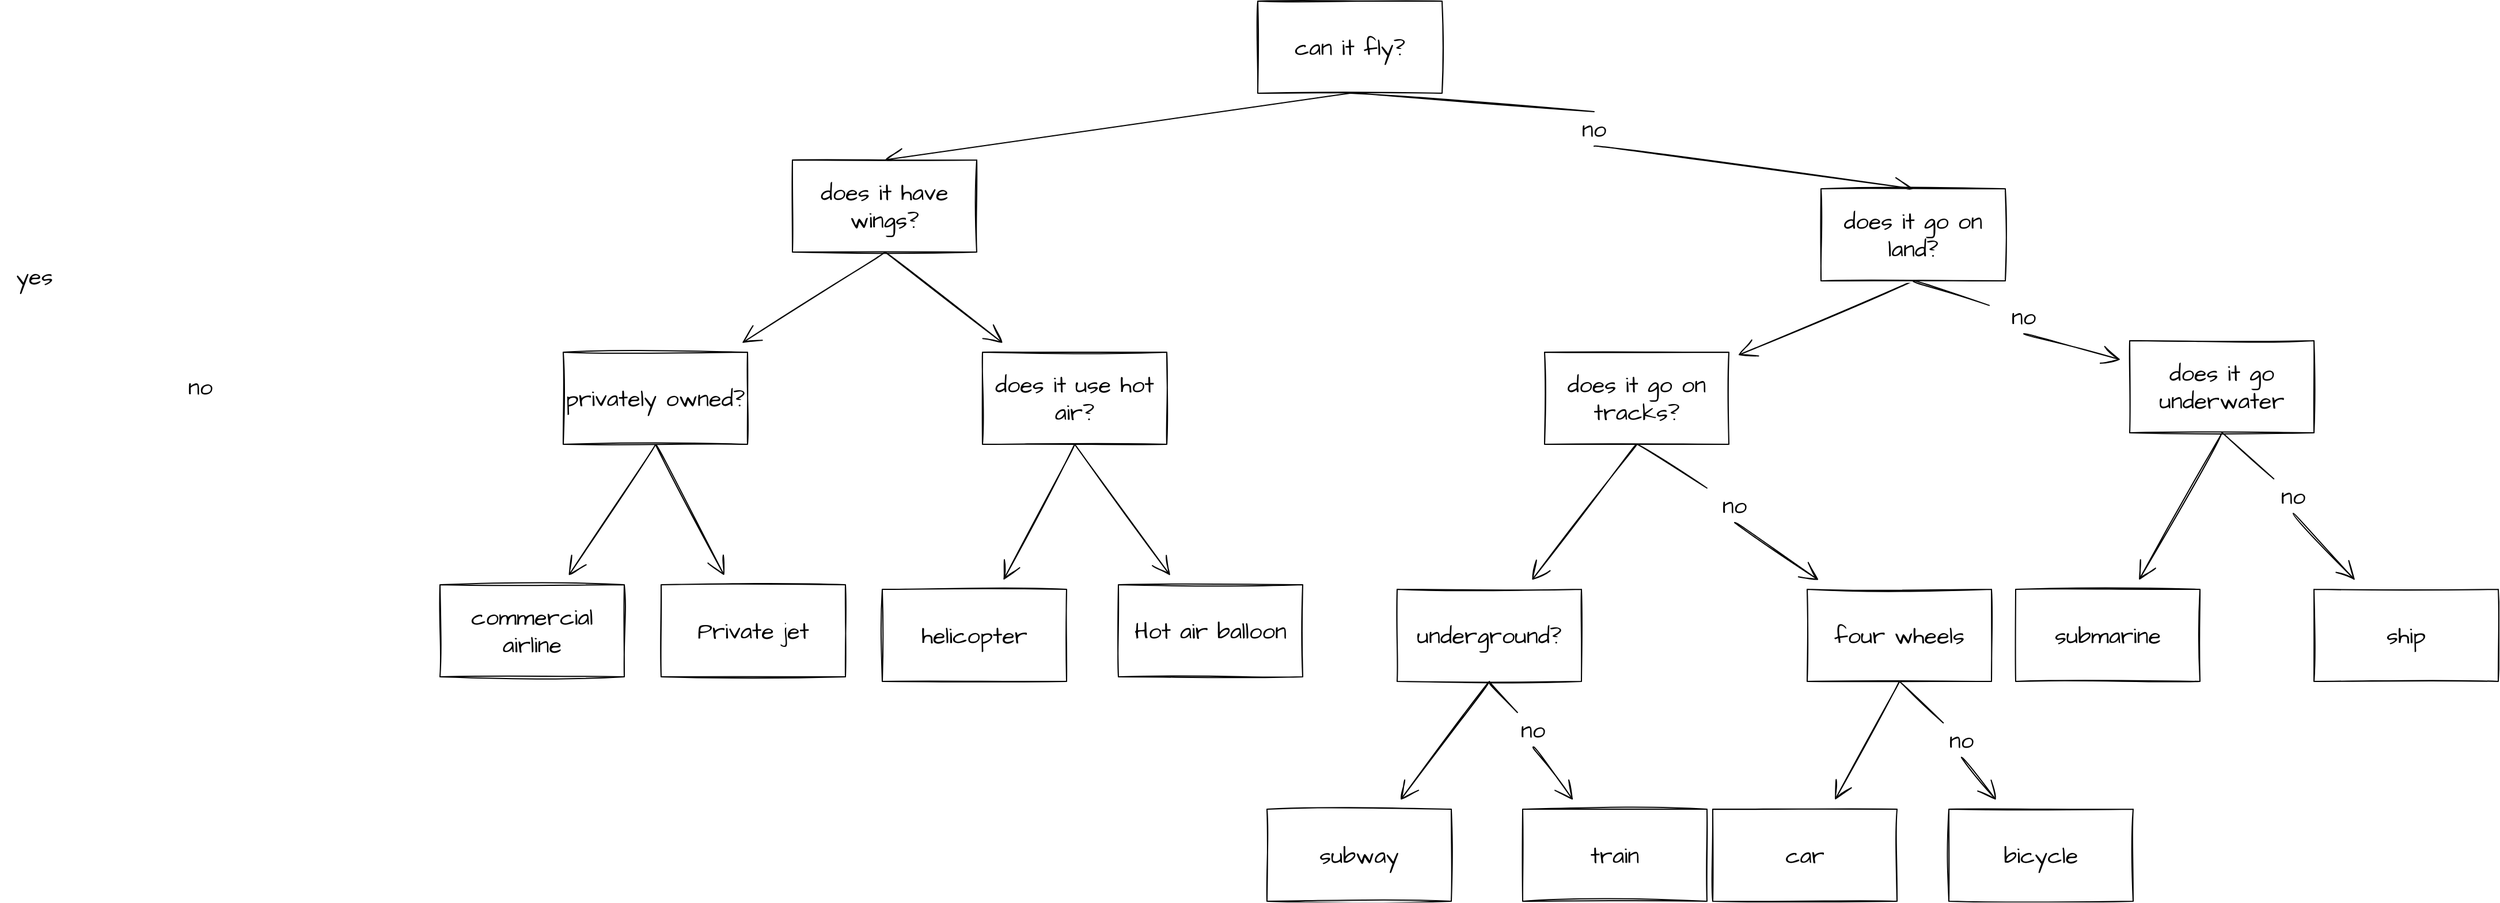 <mxfile version="15.8.8" type="github">
  <diagram id="iREnr2Feo6eBo5T5eVt-" name="Page-1">
    <mxGraphModel dx="3307" dy="1048" grid="0" gridSize="10" guides="1" tooltips="1" connect="1" arrows="1" fold="1" page="0" pageScale="1" pageWidth="850" pageHeight="1100" math="0" shadow="0">
      <root>
        <mxCell id="0" />
        <mxCell id="1" parent="0" />
        <mxCell id="FUgHKyWx6sdROd2DMv94-9" style="edgeStyle=none;curved=1;rounded=0;sketch=1;hachureGap=4;orthogonalLoop=1;jettySize=auto;html=1;exitX=0.5;exitY=1;exitDx=0;exitDy=0;entryX=0.5;entryY=0;entryDx=0;entryDy=0;fontFamily=Architects Daughter;fontSource=https%3A%2F%2Ffonts.googleapis.com%2Fcss%3Ffamily%3DArchitects%2BDaughter;fontSize=16;endArrow=open;startSize=14;endSize=14;targetPerimeterSpacing=8;startArrow=none;" edge="1" parent="1" source="FUgHKyWx6sdROd2DMv94-51" target="FUgHKyWx6sdROd2DMv94-2">
          <mxGeometry relative="1" as="geometry" />
        </mxCell>
        <mxCell id="FUgHKyWx6sdROd2DMv94-10" style="edgeStyle=none;curved=1;rounded=0;sketch=1;hachureGap=4;orthogonalLoop=1;jettySize=auto;html=1;exitX=0.5;exitY=1;exitDx=0;exitDy=0;entryX=0.5;entryY=0;entryDx=0;entryDy=0;fontFamily=Architects Daughter;fontSource=https%3A%2F%2Ffonts.googleapis.com%2Fcss%3Ffamily%3DArchitects%2BDaughter;fontSize=16;endArrow=open;startSize=14;endSize=14;sourcePerimeterSpacing=8;targetPerimeterSpacing=8;" edge="1" parent="1" source="FUgHKyWx6sdROd2DMv94-1" target="FUgHKyWx6sdROd2DMv94-3">
          <mxGeometry relative="1" as="geometry" />
        </mxCell>
        <mxCell id="FUgHKyWx6sdROd2DMv94-1" value="can it fly?" style="rounded=0;whiteSpace=wrap;html=1;sketch=1;hachureGap=4;fontFamily=Architects Daughter;fontSource=https%3A%2F%2Ffonts.googleapis.com%2Fcss%3Ffamily%3DArchitects%2BDaughter;fontSize=20;" vertex="1" parent="1">
          <mxGeometry x="120" y="2" width="160" height="80" as="geometry" />
        </mxCell>
        <mxCell id="FUgHKyWx6sdROd2DMv94-24" style="edgeStyle=none;curved=1;rounded=0;sketch=1;hachureGap=4;orthogonalLoop=1;jettySize=auto;html=1;exitX=0.5;exitY=1;exitDx=0;exitDy=0;fontFamily=Architects Daughter;fontSource=https%3A%2F%2Ffonts.googleapis.com%2Fcss%3Ffamily%3DArchitects%2BDaughter;fontSize=16;endArrow=open;startSize=14;endSize=14;targetPerimeterSpacing=8;startArrow=none;" edge="1" parent="1" source="FUgHKyWx6sdROd2DMv94-52" target="FUgHKyWx6sdROd2DMv94-23">
          <mxGeometry relative="1" as="geometry" />
        </mxCell>
        <mxCell id="FUgHKyWx6sdROd2DMv94-30" style="edgeStyle=none;curved=1;rounded=0;sketch=1;hachureGap=4;orthogonalLoop=1;jettySize=auto;html=1;exitX=0.5;exitY=1;exitDx=0;exitDy=0;fontFamily=Architects Daughter;fontSource=https%3A%2F%2Ffonts.googleapis.com%2Fcss%3Ffamily%3DArchitects%2BDaughter;fontSize=16;endArrow=open;startSize=14;endSize=14;sourcePerimeterSpacing=8;targetPerimeterSpacing=8;" edge="1" parent="1" source="FUgHKyWx6sdROd2DMv94-2" target="FUgHKyWx6sdROd2DMv94-29">
          <mxGeometry relative="1" as="geometry" />
        </mxCell>
        <mxCell id="FUgHKyWx6sdROd2DMv94-2" value="does it go on land?" style="rounded=0;whiteSpace=wrap;html=1;sketch=1;hachureGap=4;fontFamily=Architects Daughter;fontSource=https%3A%2F%2Ffonts.googleapis.com%2Fcss%3Ffamily%3DArchitects%2BDaughter;fontSize=20;" vertex="1" parent="1">
          <mxGeometry x="609" y="165" width="160" height="80" as="geometry" />
        </mxCell>
        <mxCell id="FUgHKyWx6sdROd2DMv94-12" style="edgeStyle=none;curved=1;rounded=0;sketch=1;hachureGap=4;orthogonalLoop=1;jettySize=auto;html=1;exitX=0.5;exitY=1;exitDx=0;exitDy=0;fontFamily=Architects Daughter;fontSource=https%3A%2F%2Ffonts.googleapis.com%2Fcss%3Ffamily%3DArchitects%2BDaughter;fontSize=16;endArrow=open;startSize=14;endSize=14;sourcePerimeterSpacing=8;targetPerimeterSpacing=8;" edge="1" parent="1" source="FUgHKyWx6sdROd2DMv94-3" target="FUgHKyWx6sdROd2DMv94-11">
          <mxGeometry relative="1" as="geometry" />
        </mxCell>
        <mxCell id="FUgHKyWx6sdROd2DMv94-18" style="edgeStyle=none;curved=1;rounded=0;sketch=1;hachureGap=4;orthogonalLoop=1;jettySize=auto;html=1;exitX=0.5;exitY=1;exitDx=0;exitDy=0;fontFamily=Architects Daughter;fontSource=https%3A%2F%2Ffonts.googleapis.com%2Fcss%3Ffamily%3DArchitects%2BDaughter;fontSize=16;endArrow=open;startSize=14;endSize=14;sourcePerimeterSpacing=8;targetPerimeterSpacing=8;" edge="1" parent="1" source="FUgHKyWx6sdROd2DMv94-3" target="FUgHKyWx6sdROd2DMv94-17">
          <mxGeometry relative="1" as="geometry" />
        </mxCell>
        <mxCell id="FUgHKyWx6sdROd2DMv94-3" value="does it have wings?" style="rounded=0;whiteSpace=wrap;html=1;sketch=1;hachureGap=4;fontFamily=Architects Daughter;fontSource=https%3A%2F%2Ffonts.googleapis.com%2Fcss%3Ffamily%3DArchitects%2BDaughter;fontSize=20;" vertex="1" parent="1">
          <mxGeometry x="-284" y="140" width="160" height="80" as="geometry" />
        </mxCell>
        <mxCell id="FUgHKyWx6sdROd2DMv94-14" style="edgeStyle=none;curved=1;rounded=0;sketch=1;hachureGap=4;orthogonalLoop=1;jettySize=auto;html=1;exitX=0.5;exitY=1;exitDx=0;exitDy=0;fontFamily=Architects Daughter;fontSource=https%3A%2F%2Ffonts.googleapis.com%2Fcss%3Ffamily%3DArchitects%2BDaughter;fontSize=16;endArrow=open;startSize=14;endSize=14;sourcePerimeterSpacing=8;targetPerimeterSpacing=8;" edge="1" parent="1" source="FUgHKyWx6sdROd2DMv94-11" target="FUgHKyWx6sdROd2DMv94-13">
          <mxGeometry relative="1" as="geometry" />
        </mxCell>
        <mxCell id="FUgHKyWx6sdROd2DMv94-16" style="edgeStyle=none;curved=1;rounded=0;sketch=1;hachureGap=4;orthogonalLoop=1;jettySize=auto;html=1;exitX=0.5;exitY=1;exitDx=0;exitDy=0;fontFamily=Architects Daughter;fontSource=https%3A%2F%2Ffonts.googleapis.com%2Fcss%3Ffamily%3DArchitects%2BDaughter;fontSize=16;endArrow=open;startSize=14;endSize=14;sourcePerimeterSpacing=8;targetPerimeterSpacing=8;" edge="1" parent="1" source="FUgHKyWx6sdROd2DMv94-11" target="FUgHKyWx6sdROd2DMv94-15">
          <mxGeometry relative="1" as="geometry" />
        </mxCell>
        <mxCell id="FUgHKyWx6sdROd2DMv94-11" value="does it use hot air?" style="rounded=0;whiteSpace=wrap;html=1;sketch=1;hachureGap=4;fontFamily=Architects Daughter;fontSource=https%3A%2F%2Ffonts.googleapis.com%2Fcss%3Ffamily%3DArchitects%2BDaughter;fontSize=20;" vertex="1" parent="1">
          <mxGeometry x="-119" y="307" width="160" height="80" as="geometry" />
        </mxCell>
        <mxCell id="FUgHKyWx6sdROd2DMv94-13" value="Hot air balloon" style="rounded=0;whiteSpace=wrap;html=1;sketch=1;hachureGap=4;fontFamily=Architects Daughter;fontSource=https%3A%2F%2Ffonts.googleapis.com%2Fcss%3Ffamily%3DArchitects%2BDaughter;fontSize=20;" vertex="1" parent="1">
          <mxGeometry x="-1" y="509" width="160" height="80" as="geometry" />
        </mxCell>
        <mxCell id="FUgHKyWx6sdROd2DMv94-15" value="helicopter" style="rounded=0;whiteSpace=wrap;html=1;sketch=1;hachureGap=4;fontFamily=Architects Daughter;fontSource=https%3A%2F%2Ffonts.googleapis.com%2Fcss%3Ffamily%3DArchitects%2BDaughter;fontSize=20;" vertex="1" parent="1">
          <mxGeometry x="-206" y="513" width="160" height="80" as="geometry" />
        </mxCell>
        <mxCell id="FUgHKyWx6sdROd2DMv94-20" style="edgeStyle=none;curved=1;rounded=0;sketch=1;hachureGap=4;orthogonalLoop=1;jettySize=auto;html=1;exitX=0.5;exitY=1;exitDx=0;exitDy=0;fontFamily=Architects Daughter;fontSource=https%3A%2F%2Ffonts.googleapis.com%2Fcss%3Ffamily%3DArchitects%2BDaughter;fontSize=16;endArrow=open;startSize=14;endSize=14;sourcePerimeterSpacing=8;targetPerimeterSpacing=8;" edge="1" parent="1" source="FUgHKyWx6sdROd2DMv94-17" target="FUgHKyWx6sdROd2DMv94-19">
          <mxGeometry relative="1" as="geometry" />
        </mxCell>
        <mxCell id="FUgHKyWx6sdROd2DMv94-22" style="edgeStyle=none;curved=1;rounded=0;sketch=1;hachureGap=4;orthogonalLoop=1;jettySize=auto;html=1;exitX=0.5;exitY=1;exitDx=0;exitDy=0;fontFamily=Architects Daughter;fontSource=https%3A%2F%2Ffonts.googleapis.com%2Fcss%3Ffamily%3DArchitects%2BDaughter;fontSize=16;endArrow=open;startSize=14;endSize=14;sourcePerimeterSpacing=8;targetPerimeterSpacing=8;" edge="1" parent="1" source="FUgHKyWx6sdROd2DMv94-17" target="FUgHKyWx6sdROd2DMv94-21">
          <mxGeometry relative="1" as="geometry" />
        </mxCell>
        <mxCell id="FUgHKyWx6sdROd2DMv94-17" value="privately owned?" style="rounded=0;whiteSpace=wrap;html=1;sketch=1;hachureGap=4;fontFamily=Architects Daughter;fontSource=https%3A%2F%2Ffonts.googleapis.com%2Fcss%3Ffamily%3DArchitects%2BDaughter;fontSize=20;" vertex="1" parent="1">
          <mxGeometry x="-483" y="307" width="160" height="80" as="geometry" />
        </mxCell>
        <mxCell id="FUgHKyWx6sdROd2DMv94-19" value="commercial airline" style="rounded=0;whiteSpace=wrap;html=1;sketch=1;hachureGap=4;fontFamily=Architects Daughter;fontSource=https%3A%2F%2Ffonts.googleapis.com%2Fcss%3Ffamily%3DArchitects%2BDaughter;fontSize=20;" vertex="1" parent="1">
          <mxGeometry x="-590" y="509" width="160" height="80" as="geometry" />
        </mxCell>
        <mxCell id="FUgHKyWx6sdROd2DMv94-21" value="Private jet" style="rounded=0;whiteSpace=wrap;html=1;sketch=1;hachureGap=4;fontFamily=Architects Daughter;fontSource=https%3A%2F%2Ffonts.googleapis.com%2Fcss%3Ffamily%3DArchitects%2BDaughter;fontSize=20;" vertex="1" parent="1">
          <mxGeometry x="-398" y="509" width="160" height="80" as="geometry" />
        </mxCell>
        <mxCell id="FUgHKyWx6sdROd2DMv94-26" style="edgeStyle=none;curved=1;rounded=0;sketch=1;hachureGap=4;orthogonalLoop=1;jettySize=auto;html=1;exitX=0.5;exitY=1;exitDx=0;exitDy=0;fontFamily=Architects Daughter;fontSource=https%3A%2F%2Ffonts.googleapis.com%2Fcss%3Ffamily%3DArchitects%2BDaughter;fontSize=16;endArrow=open;startSize=14;endSize=14;targetPerimeterSpacing=8;startArrow=none;" edge="1" parent="1" source="FUgHKyWx6sdROd2DMv94-53" target="FUgHKyWx6sdROd2DMv94-25">
          <mxGeometry relative="1" as="geometry" />
        </mxCell>
        <mxCell id="FUgHKyWx6sdROd2DMv94-28" style="edgeStyle=none;curved=1;rounded=0;sketch=1;hachureGap=4;orthogonalLoop=1;jettySize=auto;html=1;exitX=0.5;exitY=1;exitDx=0;exitDy=0;fontFamily=Architects Daughter;fontSource=https%3A%2F%2Ffonts.googleapis.com%2Fcss%3Ffamily%3DArchitects%2BDaughter;fontSize=16;endArrow=open;startSize=14;endSize=14;sourcePerimeterSpacing=8;targetPerimeterSpacing=8;" edge="1" parent="1" source="FUgHKyWx6sdROd2DMv94-23" target="FUgHKyWx6sdROd2DMv94-27">
          <mxGeometry relative="1" as="geometry" />
        </mxCell>
        <mxCell id="FUgHKyWx6sdROd2DMv94-23" value="does it go underwater" style="rounded=0;whiteSpace=wrap;html=1;sketch=1;hachureGap=4;fontFamily=Architects Daughter;fontSource=https%3A%2F%2Ffonts.googleapis.com%2Fcss%3Ffamily%3DArchitects%2BDaughter;fontSize=20;" vertex="1" parent="1">
          <mxGeometry x="877" y="297" width="160" height="80" as="geometry" />
        </mxCell>
        <mxCell id="FUgHKyWx6sdROd2DMv94-25" value="ship" style="rounded=0;whiteSpace=wrap;html=1;sketch=1;hachureGap=4;fontFamily=Architects Daughter;fontSource=https%3A%2F%2Ffonts.googleapis.com%2Fcss%3Ffamily%3DArchitects%2BDaughter;fontSize=20;" vertex="1" parent="1">
          <mxGeometry x="1037" y="513" width="160" height="80" as="geometry" />
        </mxCell>
        <mxCell id="FUgHKyWx6sdROd2DMv94-27" value="submarine" style="rounded=0;whiteSpace=wrap;html=1;sketch=1;hachureGap=4;fontFamily=Architects Daughter;fontSource=https%3A%2F%2Ffonts.googleapis.com%2Fcss%3Ffamily%3DArchitects%2BDaughter;fontSize=20;" vertex="1" parent="1">
          <mxGeometry x="778" y="513" width="160" height="80" as="geometry" />
        </mxCell>
        <mxCell id="FUgHKyWx6sdROd2DMv94-32" style="edgeStyle=none;curved=1;rounded=0;sketch=1;hachureGap=4;orthogonalLoop=1;jettySize=auto;html=1;exitX=0.5;exitY=1;exitDx=0;exitDy=0;fontFamily=Architects Daughter;fontSource=https%3A%2F%2Ffonts.googleapis.com%2Fcss%3Ffamily%3DArchitects%2BDaughter;fontSize=16;endArrow=open;startSize=14;endSize=14;sourcePerimeterSpacing=8;targetPerimeterSpacing=8;" edge="1" parent="1" source="FUgHKyWx6sdROd2DMv94-29" target="FUgHKyWx6sdROd2DMv94-31">
          <mxGeometry relative="1" as="geometry" />
        </mxCell>
        <mxCell id="FUgHKyWx6sdROd2DMv94-38" style="edgeStyle=none;curved=1;rounded=0;sketch=1;hachureGap=4;orthogonalLoop=1;jettySize=auto;html=1;exitX=0.5;exitY=1;exitDx=0;exitDy=0;fontFamily=Architects Daughter;fontSource=https%3A%2F%2Ffonts.googleapis.com%2Fcss%3Ffamily%3DArchitects%2BDaughter;fontSize=16;endArrow=open;startSize=14;endSize=14;targetPerimeterSpacing=8;startArrow=none;" edge="1" parent="1" source="FUgHKyWx6sdROd2DMv94-50" target="FUgHKyWx6sdROd2DMv94-37">
          <mxGeometry relative="1" as="geometry" />
        </mxCell>
        <mxCell id="FUgHKyWx6sdROd2DMv94-29" value="does it go on tracks?" style="rounded=0;whiteSpace=wrap;html=1;sketch=1;hachureGap=4;fontFamily=Architects Daughter;fontSource=https%3A%2F%2Ffonts.googleapis.com%2Fcss%3Ffamily%3DArchitects%2BDaughter;fontSize=20;" vertex="1" parent="1">
          <mxGeometry x="369" y="307" width="160" height="80" as="geometry" />
        </mxCell>
        <mxCell id="FUgHKyWx6sdROd2DMv94-34" style="edgeStyle=none;curved=1;rounded=0;sketch=1;hachureGap=4;orthogonalLoop=1;jettySize=auto;html=1;exitX=0.5;exitY=1;exitDx=0;exitDy=0;fontFamily=Architects Daughter;fontSource=https%3A%2F%2Ffonts.googleapis.com%2Fcss%3Ffamily%3DArchitects%2BDaughter;fontSize=16;endArrow=open;startSize=14;endSize=14;sourcePerimeterSpacing=8;targetPerimeterSpacing=8;" edge="1" parent="1" source="FUgHKyWx6sdROd2DMv94-31" target="FUgHKyWx6sdROd2DMv94-33">
          <mxGeometry relative="1" as="geometry" />
        </mxCell>
        <mxCell id="FUgHKyWx6sdROd2DMv94-36" style="edgeStyle=none;curved=1;rounded=0;sketch=1;hachureGap=4;orthogonalLoop=1;jettySize=auto;html=1;exitX=0.5;exitY=1;exitDx=0;exitDy=0;fontFamily=Architects Daughter;fontSource=https%3A%2F%2Ffonts.googleapis.com%2Fcss%3Ffamily%3DArchitects%2BDaughter;fontSize=16;endArrow=open;startSize=14;endSize=14;targetPerimeterSpacing=8;startArrow=none;" edge="1" parent="1" source="FUgHKyWx6sdROd2DMv94-54" target="FUgHKyWx6sdROd2DMv94-35">
          <mxGeometry relative="1" as="geometry" />
        </mxCell>
        <mxCell id="FUgHKyWx6sdROd2DMv94-31" value="underground?" style="rounded=0;whiteSpace=wrap;html=1;sketch=1;hachureGap=4;fontFamily=Architects Daughter;fontSource=https%3A%2F%2Ffonts.googleapis.com%2Fcss%3Ffamily%3DArchitects%2BDaughter;fontSize=20;" vertex="1" parent="1">
          <mxGeometry x="241" y="513" width="160" height="80" as="geometry" />
        </mxCell>
        <mxCell id="FUgHKyWx6sdROd2DMv94-33" value="subway" style="rounded=0;whiteSpace=wrap;html=1;sketch=1;hachureGap=4;fontFamily=Architects Daughter;fontSource=https%3A%2F%2Ffonts.googleapis.com%2Fcss%3Ffamily%3DArchitects%2BDaughter;fontSize=20;" vertex="1" parent="1">
          <mxGeometry x="128" y="704" width="160" height="80" as="geometry" />
        </mxCell>
        <mxCell id="FUgHKyWx6sdROd2DMv94-35" value="train" style="rounded=0;whiteSpace=wrap;html=1;sketch=1;hachureGap=4;fontFamily=Architects Daughter;fontSource=https%3A%2F%2Ffonts.googleapis.com%2Fcss%3Ffamily%3DArchitects%2BDaughter;fontSize=20;" vertex="1" parent="1">
          <mxGeometry x="350" y="704" width="160" height="80" as="geometry" />
        </mxCell>
        <mxCell id="FUgHKyWx6sdROd2DMv94-40" style="edgeStyle=none;curved=1;rounded=0;sketch=1;hachureGap=4;orthogonalLoop=1;jettySize=auto;html=1;exitX=0.5;exitY=1;exitDx=0;exitDy=0;fontFamily=Architects Daughter;fontSource=https%3A%2F%2Ffonts.googleapis.com%2Fcss%3Ffamily%3DArchitects%2BDaughter;fontSize=16;endArrow=open;startSize=14;endSize=14;sourcePerimeterSpacing=8;targetPerimeterSpacing=8;" edge="1" parent="1" source="FUgHKyWx6sdROd2DMv94-37" target="FUgHKyWx6sdROd2DMv94-39">
          <mxGeometry relative="1" as="geometry" />
        </mxCell>
        <mxCell id="FUgHKyWx6sdROd2DMv94-42" style="edgeStyle=none;curved=1;rounded=0;sketch=1;hachureGap=4;orthogonalLoop=1;jettySize=auto;html=1;exitX=0.5;exitY=1;exitDx=0;exitDy=0;fontFamily=Architects Daughter;fontSource=https%3A%2F%2Ffonts.googleapis.com%2Fcss%3Ffamily%3DArchitects%2BDaughter;fontSize=16;endArrow=open;startSize=14;endSize=14;targetPerimeterSpacing=8;startArrow=none;" edge="1" parent="1" source="FUgHKyWx6sdROd2DMv94-61" target="FUgHKyWx6sdROd2DMv94-41">
          <mxGeometry relative="1" as="geometry" />
        </mxCell>
        <mxCell id="FUgHKyWx6sdROd2DMv94-37" value="four wheels" style="rounded=0;whiteSpace=wrap;html=1;sketch=1;hachureGap=4;fontFamily=Architects Daughter;fontSource=https%3A%2F%2Ffonts.googleapis.com%2Fcss%3Ffamily%3DArchitects%2BDaughter;fontSize=20;" vertex="1" parent="1">
          <mxGeometry x="597" y="513" width="160" height="80" as="geometry" />
        </mxCell>
        <mxCell id="FUgHKyWx6sdROd2DMv94-39" value="car" style="rounded=0;whiteSpace=wrap;html=1;sketch=1;hachureGap=4;fontFamily=Architects Daughter;fontSource=https%3A%2F%2Ffonts.googleapis.com%2Fcss%3Ffamily%3DArchitects%2BDaughter;fontSize=20;" vertex="1" parent="1">
          <mxGeometry x="515" y="704" width="160" height="80" as="geometry" />
        </mxCell>
        <mxCell id="FUgHKyWx6sdROd2DMv94-41" value="bicycle" style="rounded=0;whiteSpace=wrap;html=1;sketch=1;hachureGap=4;fontFamily=Architects Daughter;fontSource=https%3A%2F%2Ffonts.googleapis.com%2Fcss%3Ffamily%3DArchitects%2BDaughter;fontSize=20;" vertex="1" parent="1">
          <mxGeometry x="720" y="704" width="160" height="80" as="geometry" />
        </mxCell>
        <mxCell id="FUgHKyWx6sdROd2DMv94-49" value="yes" style="text;strokeColor=none;fillColor=none;html=1;align=center;verticalAlign=middle;whiteSpace=wrap;rounded=0;sketch=1;hachureGap=4;fontFamily=Architects Daughter;fontSource=https%3A%2F%2Ffonts.googleapis.com%2Fcss%3Ffamily%3DArchitects%2BDaughter;fontSize=20;" vertex="1" parent="1">
          <mxGeometry x="-972" y="226" width="60" height="30" as="geometry" />
        </mxCell>
        <mxCell id="FUgHKyWx6sdROd2DMv94-51" value="no" style="text;strokeColor=none;fillColor=none;html=1;align=center;verticalAlign=middle;whiteSpace=wrap;rounded=0;sketch=1;hachureGap=4;fontFamily=Architects Daughter;fontSource=https://fonts.googleapis.com/css?family=Architects+Daughter;fontSize=20;" vertex="1" parent="1">
          <mxGeometry x="382" y="98" width="60" height="30" as="geometry" />
        </mxCell>
        <mxCell id="FUgHKyWx6sdROd2DMv94-55" value="" style="edgeStyle=none;curved=1;rounded=0;sketch=1;hachureGap=4;orthogonalLoop=1;jettySize=auto;html=1;exitX=0.5;exitY=1;exitDx=0;exitDy=0;entryX=0.5;entryY=0;entryDx=0;entryDy=0;fontFamily=Architects Daughter;fontSource=https%3A%2F%2Ffonts.googleapis.com%2Fcss%3Ffamily%3DArchitects%2BDaughter;fontSize=16;endArrow=none;startSize=14;endSize=14;sourcePerimeterSpacing=8;" edge="1" parent="1" source="FUgHKyWx6sdROd2DMv94-1" target="FUgHKyWx6sdROd2DMv94-51">
          <mxGeometry relative="1" as="geometry">
            <mxPoint x="200" y="300" as="sourcePoint" />
            <mxPoint x="-234" y="342" as="targetPoint" />
          </mxGeometry>
        </mxCell>
        <mxCell id="FUgHKyWx6sdROd2DMv94-52" value="no" style="text;strokeColor=none;fillColor=none;html=1;align=center;verticalAlign=middle;whiteSpace=wrap;rounded=0;sketch=1;hachureGap=4;fontFamily=Architects Daughter;fontSource=https://fonts.googleapis.com/css?family=Architects+Daughter;fontSize=20;" vertex="1" parent="1">
          <mxGeometry x="755" y="261" width="60" height="30" as="geometry" />
        </mxCell>
        <mxCell id="FUgHKyWx6sdROd2DMv94-56" value="" style="edgeStyle=none;curved=1;rounded=0;sketch=1;hachureGap=4;orthogonalLoop=1;jettySize=auto;html=1;exitX=0.5;exitY=1;exitDx=0;exitDy=0;fontFamily=Architects Daughter;fontSource=https%3A%2F%2Ffonts.googleapis.com%2Fcss%3Ffamily%3DArchitects%2BDaughter;fontSize=16;endArrow=none;startSize=14;endSize=14;sourcePerimeterSpacing=8;" edge="1" parent="1" source="FUgHKyWx6sdROd2DMv94-2" target="FUgHKyWx6sdROd2DMv94-52">
          <mxGeometry relative="1" as="geometry">
            <mxPoint x="676" y="434" as="sourcePoint" />
            <mxPoint x="538" y="485.292" as="targetPoint" />
          </mxGeometry>
        </mxCell>
        <mxCell id="FUgHKyWx6sdROd2DMv94-53" value="no" style="text;strokeColor=none;fillColor=none;html=1;align=center;verticalAlign=middle;whiteSpace=wrap;rounded=0;sketch=1;hachureGap=4;fontFamily=Architects Daughter;fontSource=https://fonts.googleapis.com/css?family=Architects+Daughter;fontSize=20;" vertex="1" parent="1">
          <mxGeometry x="989" y="417" width="60" height="30" as="geometry" />
        </mxCell>
        <mxCell id="FUgHKyWx6sdROd2DMv94-59" value="" style="edgeStyle=none;curved=1;rounded=0;sketch=1;hachureGap=4;orthogonalLoop=1;jettySize=auto;html=1;exitX=0.5;exitY=1;exitDx=0;exitDy=0;fontFamily=Architects Daughter;fontSource=https%3A%2F%2Ffonts.googleapis.com%2Fcss%3Ffamily%3DArchitects%2BDaughter;fontSize=16;endArrow=none;startSize=14;endSize=14;sourcePerimeterSpacing=8;" edge="1" parent="1" source="FUgHKyWx6sdROd2DMv94-23" target="FUgHKyWx6sdROd2DMv94-53">
          <mxGeometry relative="1" as="geometry">
            <mxPoint x="1398" y="153" as="sourcePoint" />
            <mxPoint x="1355.341" y="190" as="targetPoint" />
          </mxGeometry>
        </mxCell>
        <mxCell id="FUgHKyWx6sdROd2DMv94-50" value="no" style="text;strokeColor=none;fillColor=none;html=1;align=center;verticalAlign=middle;whiteSpace=wrap;rounded=0;sketch=1;hachureGap=4;fontFamily=Architects Daughter;fontSource=https%3A%2F%2Ffonts.googleapis.com%2Fcss%3Ffamily%3DArchitects%2BDaughter;fontSize=20;" vertex="1" parent="1">
          <mxGeometry x="504" y="425" width="60" height="30" as="geometry" />
        </mxCell>
        <mxCell id="FUgHKyWx6sdROd2DMv94-60" value="" style="edgeStyle=none;curved=1;rounded=0;sketch=1;hachureGap=4;orthogonalLoop=1;jettySize=auto;html=1;exitX=0.5;exitY=1;exitDx=0;exitDy=0;fontFamily=Architects Daughter;fontSource=https%3A%2F%2Ffonts.googleapis.com%2Fcss%3Ffamily%3DArchitects%2BDaughter;fontSize=16;endArrow=none;startSize=14;endSize=14;sourcePerimeterSpacing=8;" edge="1" parent="1" source="FUgHKyWx6sdROd2DMv94-29" target="FUgHKyWx6sdROd2DMv94-50">
          <mxGeometry relative="1" as="geometry">
            <mxPoint x="491" y="462" as="sourcePoint" />
            <mxPoint x="438.419" y="500" as="targetPoint" />
          </mxGeometry>
        </mxCell>
        <mxCell id="FUgHKyWx6sdROd2DMv94-62" value="no" style="text;strokeColor=none;fillColor=none;html=1;align=center;verticalAlign=middle;whiteSpace=wrap;rounded=0;sketch=1;hachureGap=4;fontFamily=Architects Daughter;fontSource=https://fonts.googleapis.com/css?family=Architects+Daughter;fontSize=20;" vertex="1" parent="1">
          <mxGeometry x="-828" y="322" width="60" height="30" as="geometry" />
        </mxCell>
        <mxCell id="FUgHKyWx6sdROd2DMv94-61" value="no" style="text;strokeColor=none;fillColor=none;html=1;align=center;verticalAlign=middle;whiteSpace=wrap;rounded=0;sketch=1;hachureGap=4;fontFamily=Architects Daughter;fontSource=https://fonts.googleapis.com/css?family=Architects+Daughter;fontSize=20;" vertex="1" parent="1">
          <mxGeometry x="701" y="629" width="60" height="30" as="geometry" />
        </mxCell>
        <mxCell id="FUgHKyWx6sdROd2DMv94-63" value="" style="edgeStyle=none;curved=1;rounded=0;sketch=1;hachureGap=4;orthogonalLoop=1;jettySize=auto;html=1;exitX=0.5;exitY=1;exitDx=0;exitDy=0;fontFamily=Architects Daughter;fontSource=https%3A%2F%2Ffonts.googleapis.com%2Fcss%3Ffamily%3DArchitects%2BDaughter;fontSize=16;endArrow=none;startSize=14;endSize=14;sourcePerimeterSpacing=8;" edge="1" parent="1" source="FUgHKyWx6sdROd2DMv94-37" target="FUgHKyWx6sdROd2DMv94-61">
          <mxGeometry relative="1" as="geometry">
            <mxPoint x="372" y="588" as="sourcePoint" />
            <mxPoint x="402.559" y="683" as="targetPoint" />
          </mxGeometry>
        </mxCell>
        <mxCell id="FUgHKyWx6sdROd2DMv94-54" value="no" style="text;strokeColor=none;fillColor=none;html=1;align=center;verticalAlign=middle;whiteSpace=wrap;rounded=0;sketch=1;hachureGap=4;fontFamily=Architects Daughter;fontSource=https://fonts.googleapis.com/css?family=Architects+Daughter;fontSize=20;" vertex="1" parent="1">
          <mxGeometry x="329" y="620" width="60" height="30" as="geometry" />
        </mxCell>
        <mxCell id="FUgHKyWx6sdROd2DMv94-66" value="" style="edgeStyle=none;curved=1;rounded=0;sketch=1;hachureGap=4;orthogonalLoop=1;jettySize=auto;html=1;exitX=0.5;exitY=1;exitDx=0;exitDy=0;fontFamily=Architects Daughter;fontSource=https%3A%2F%2Ffonts.googleapis.com%2Fcss%3Ffamily%3DArchitects%2BDaughter;fontSize=16;endArrow=none;startSize=14;endSize=14;sourcePerimeterSpacing=8;" edge="1" parent="1" source="FUgHKyWx6sdROd2DMv94-31" target="FUgHKyWx6sdROd2DMv94-54">
          <mxGeometry relative="1" as="geometry">
            <mxPoint x="1149" y="337.5" as="sourcePoint" />
            <mxPoint x="1135.317" y="371.5" as="targetPoint" />
          </mxGeometry>
        </mxCell>
      </root>
    </mxGraphModel>
  </diagram>
</mxfile>
